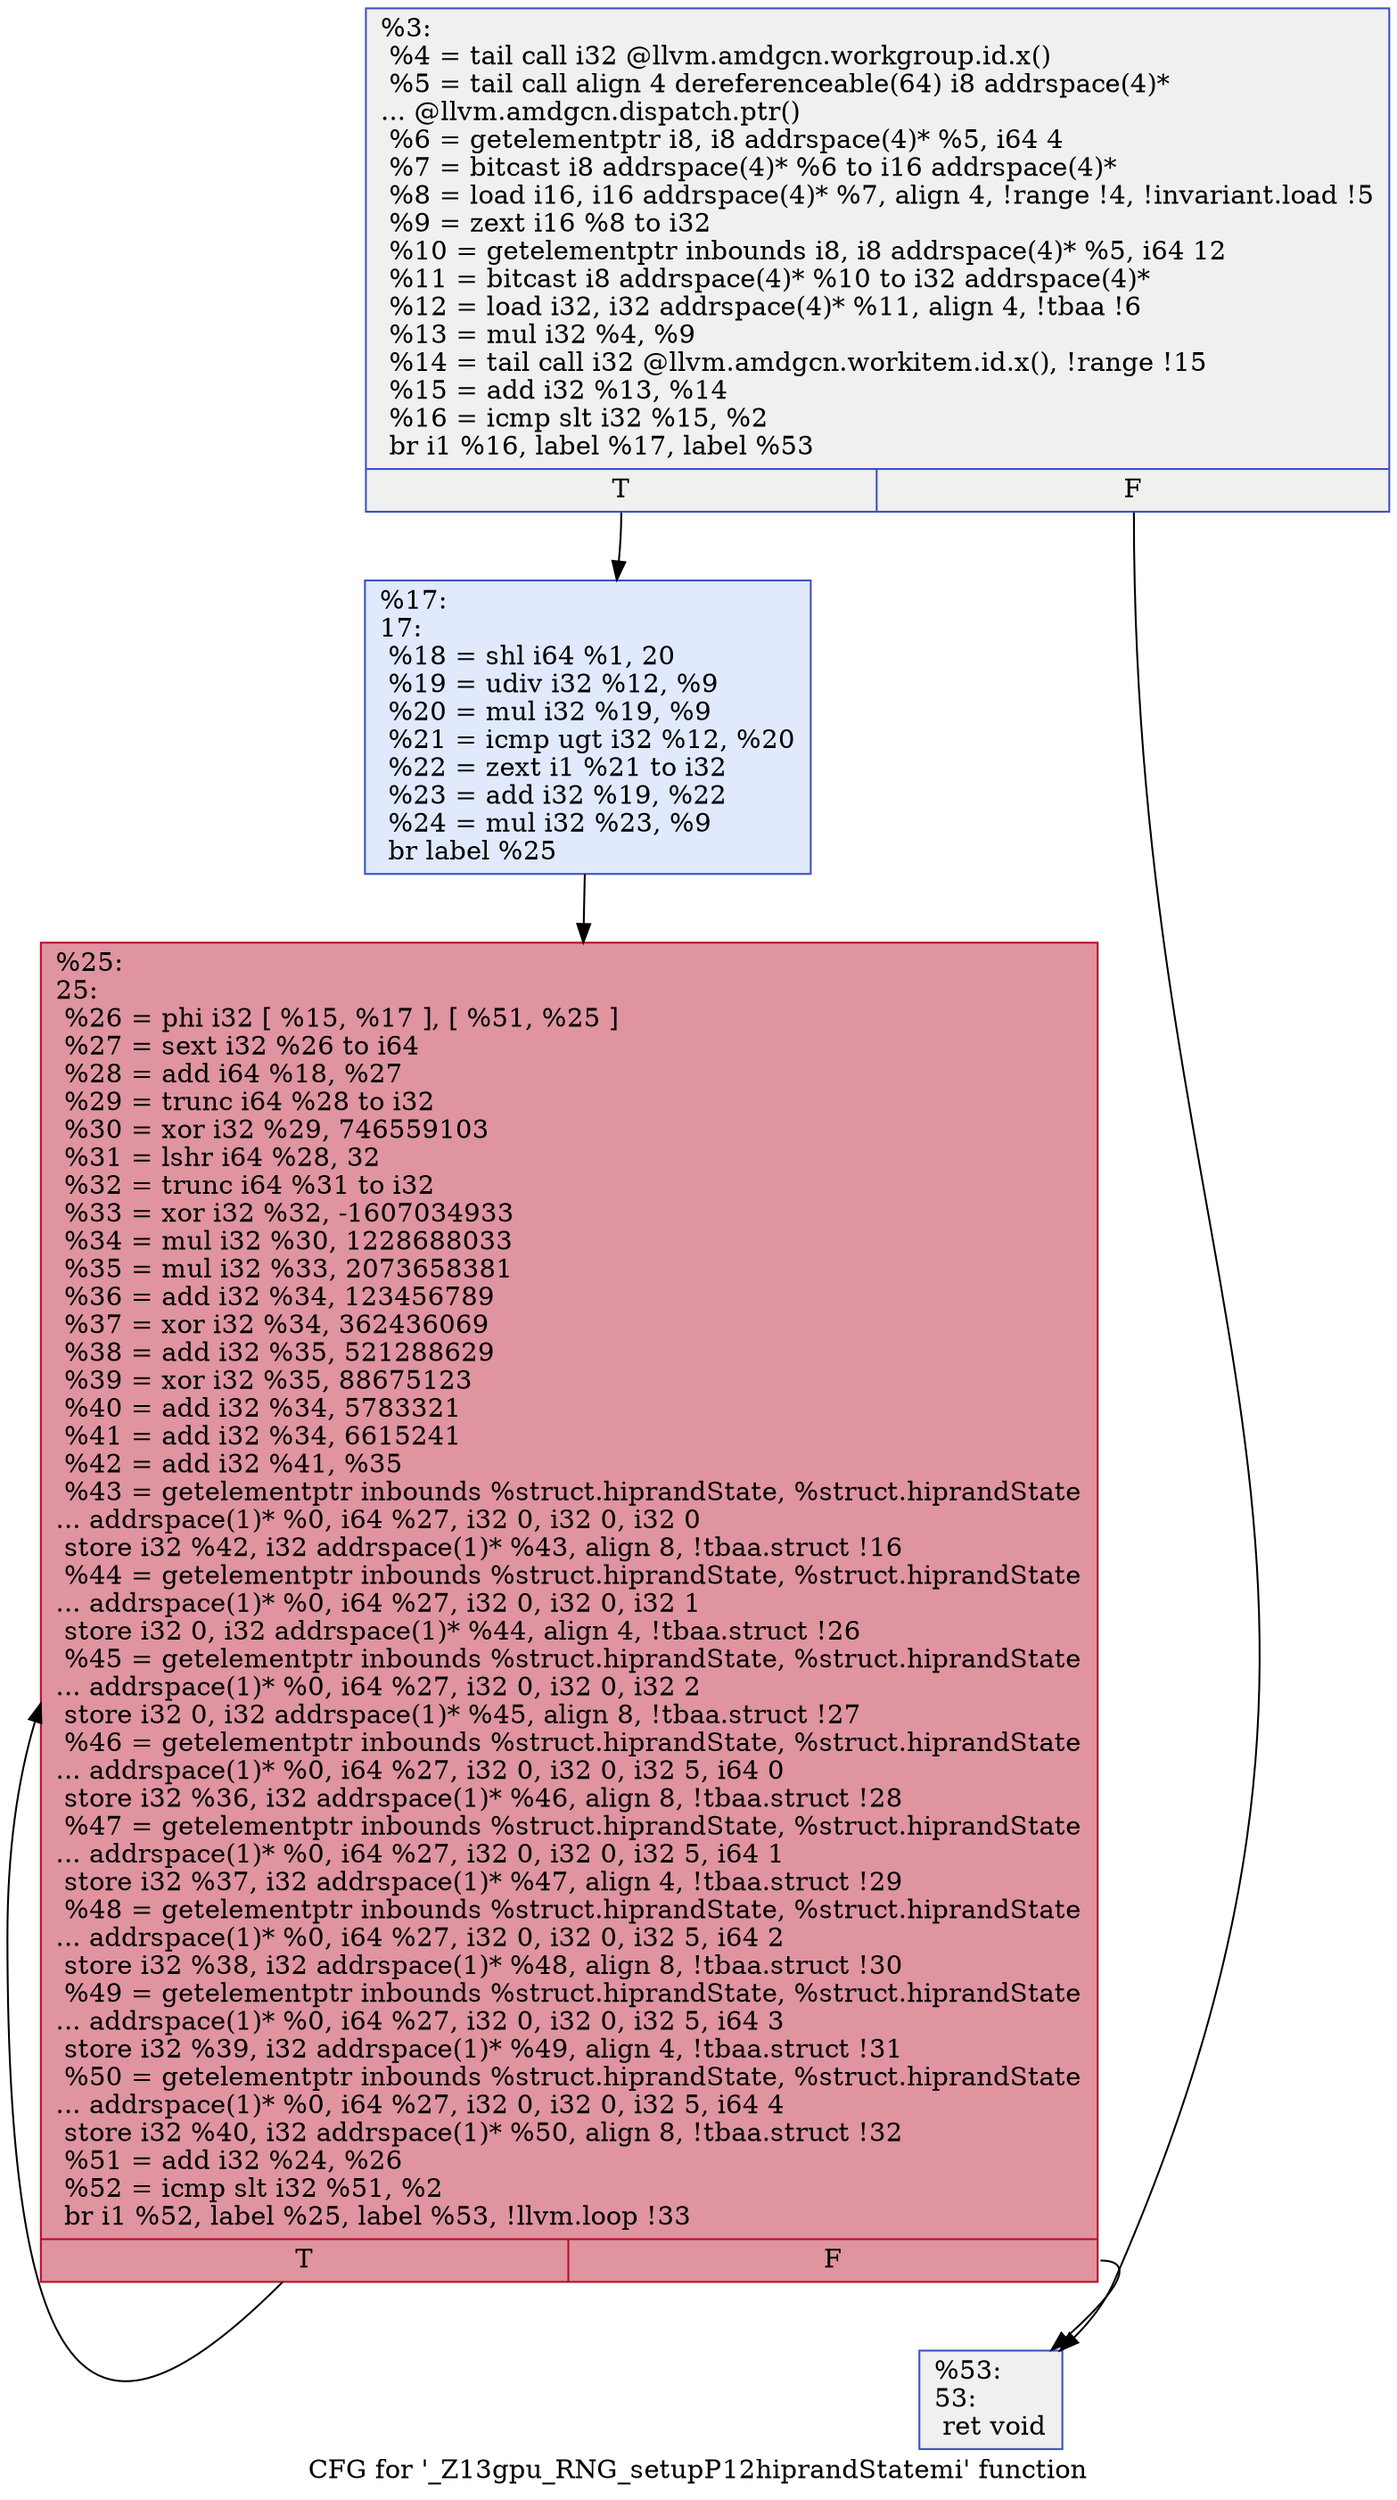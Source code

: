 digraph "CFG for '_Z13gpu_RNG_setupP12hiprandStatemi' function" {
	label="CFG for '_Z13gpu_RNG_setupP12hiprandStatemi' function";

	Node0x52d6720 [shape=record,color="#3d50c3ff", style=filled, fillcolor="#dedcdb70",label="{%3:\l  %4 = tail call i32 @llvm.amdgcn.workgroup.id.x()\l  %5 = tail call align 4 dereferenceable(64) i8 addrspace(4)*\l... @llvm.amdgcn.dispatch.ptr()\l  %6 = getelementptr i8, i8 addrspace(4)* %5, i64 4\l  %7 = bitcast i8 addrspace(4)* %6 to i16 addrspace(4)*\l  %8 = load i16, i16 addrspace(4)* %7, align 4, !range !4, !invariant.load !5\l  %9 = zext i16 %8 to i32\l  %10 = getelementptr inbounds i8, i8 addrspace(4)* %5, i64 12\l  %11 = bitcast i8 addrspace(4)* %10 to i32 addrspace(4)*\l  %12 = load i32, i32 addrspace(4)* %11, align 4, !tbaa !6\l  %13 = mul i32 %4, %9\l  %14 = tail call i32 @llvm.amdgcn.workitem.id.x(), !range !15\l  %15 = add i32 %13, %14\l  %16 = icmp slt i32 %15, %2\l  br i1 %16, label %17, label %53\l|{<s0>T|<s1>F}}"];
	Node0x52d6720:s0 -> Node0x52d8020;
	Node0x52d6720:s1 -> Node0x52d89d0;
	Node0x52d8020 [shape=record,color="#3d50c3ff", style=filled, fillcolor="#b9d0f970",label="{%17:\l17:                                               \l  %18 = shl i64 %1, 20\l  %19 = udiv i32 %12, %9\l  %20 = mul i32 %19, %9\l  %21 = icmp ugt i32 %12, %20\l  %22 = zext i1 %21 to i32\l  %23 = add i32 %19, %22\l  %24 = mul i32 %23, %9\l  br label %25\l}"];
	Node0x52d8020 -> Node0x52d8ee0;
	Node0x52d8ee0 [shape=record,color="#b70d28ff", style=filled, fillcolor="#b70d2870",label="{%25:\l25:                                               \l  %26 = phi i32 [ %15, %17 ], [ %51, %25 ]\l  %27 = sext i32 %26 to i64\l  %28 = add i64 %18, %27\l  %29 = trunc i64 %28 to i32\l  %30 = xor i32 %29, 746559103\l  %31 = lshr i64 %28, 32\l  %32 = trunc i64 %31 to i32\l  %33 = xor i32 %32, -1607034933\l  %34 = mul i32 %30, 1228688033\l  %35 = mul i32 %33, 2073658381\l  %36 = add i32 %34, 123456789\l  %37 = xor i32 %34, 362436069\l  %38 = add i32 %35, 521288629\l  %39 = xor i32 %35, 88675123\l  %40 = add i32 %34, 5783321\l  %41 = add i32 %34, 6615241\l  %42 = add i32 %41, %35\l  %43 = getelementptr inbounds %struct.hiprandState, %struct.hiprandState\l... addrspace(1)* %0, i64 %27, i32 0, i32 0, i32 0\l  store i32 %42, i32 addrspace(1)* %43, align 8, !tbaa.struct !16\l  %44 = getelementptr inbounds %struct.hiprandState, %struct.hiprandState\l... addrspace(1)* %0, i64 %27, i32 0, i32 0, i32 1\l  store i32 0, i32 addrspace(1)* %44, align 4, !tbaa.struct !26\l  %45 = getelementptr inbounds %struct.hiprandState, %struct.hiprandState\l... addrspace(1)* %0, i64 %27, i32 0, i32 0, i32 2\l  store i32 0, i32 addrspace(1)* %45, align 8, !tbaa.struct !27\l  %46 = getelementptr inbounds %struct.hiprandState, %struct.hiprandState\l... addrspace(1)* %0, i64 %27, i32 0, i32 0, i32 5, i64 0\l  store i32 %36, i32 addrspace(1)* %46, align 8, !tbaa.struct !28\l  %47 = getelementptr inbounds %struct.hiprandState, %struct.hiprandState\l... addrspace(1)* %0, i64 %27, i32 0, i32 0, i32 5, i64 1\l  store i32 %37, i32 addrspace(1)* %47, align 4, !tbaa.struct !29\l  %48 = getelementptr inbounds %struct.hiprandState, %struct.hiprandState\l... addrspace(1)* %0, i64 %27, i32 0, i32 0, i32 5, i64 2\l  store i32 %38, i32 addrspace(1)* %48, align 8, !tbaa.struct !30\l  %49 = getelementptr inbounds %struct.hiprandState, %struct.hiprandState\l... addrspace(1)* %0, i64 %27, i32 0, i32 0, i32 5, i64 3\l  store i32 %39, i32 addrspace(1)* %49, align 4, !tbaa.struct !31\l  %50 = getelementptr inbounds %struct.hiprandState, %struct.hiprandState\l... addrspace(1)* %0, i64 %27, i32 0, i32 0, i32 5, i64 4\l  store i32 %40, i32 addrspace(1)* %50, align 8, !tbaa.struct !32\l  %51 = add i32 %24, %26\l  %52 = icmp slt i32 %51, %2\l  br i1 %52, label %25, label %53, !llvm.loop !33\l|{<s0>T|<s1>F}}"];
	Node0x52d8ee0:s0 -> Node0x52d8ee0;
	Node0x52d8ee0:s1 -> Node0x52d89d0;
	Node0x52d89d0 [shape=record,color="#3d50c3ff", style=filled, fillcolor="#dedcdb70",label="{%53:\l53:                                               \l  ret void\l}"];
}
